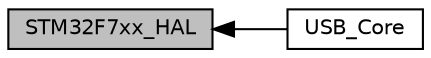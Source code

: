 digraph "STM32F7xx_HAL"
{
  edge [fontname="Helvetica",fontsize="10",labelfontname="Helvetica",labelfontsize="10"];
  node [fontname="Helvetica",fontsize="10",shape=record];
  rankdir=LR;
  Node1 [label="USB_Core",height=0.2,width=0.4,color="black", fillcolor="white", style="filled",URL="$group___u_s_b___core.html"];
  Node0 [label="STM32F7xx_HAL",height=0.2,width=0.4,color="black", fillcolor="grey75", style="filled", fontcolor="black"];
  Node0->Node1 [shape=plaintext, dir="back", style="solid"];
}
